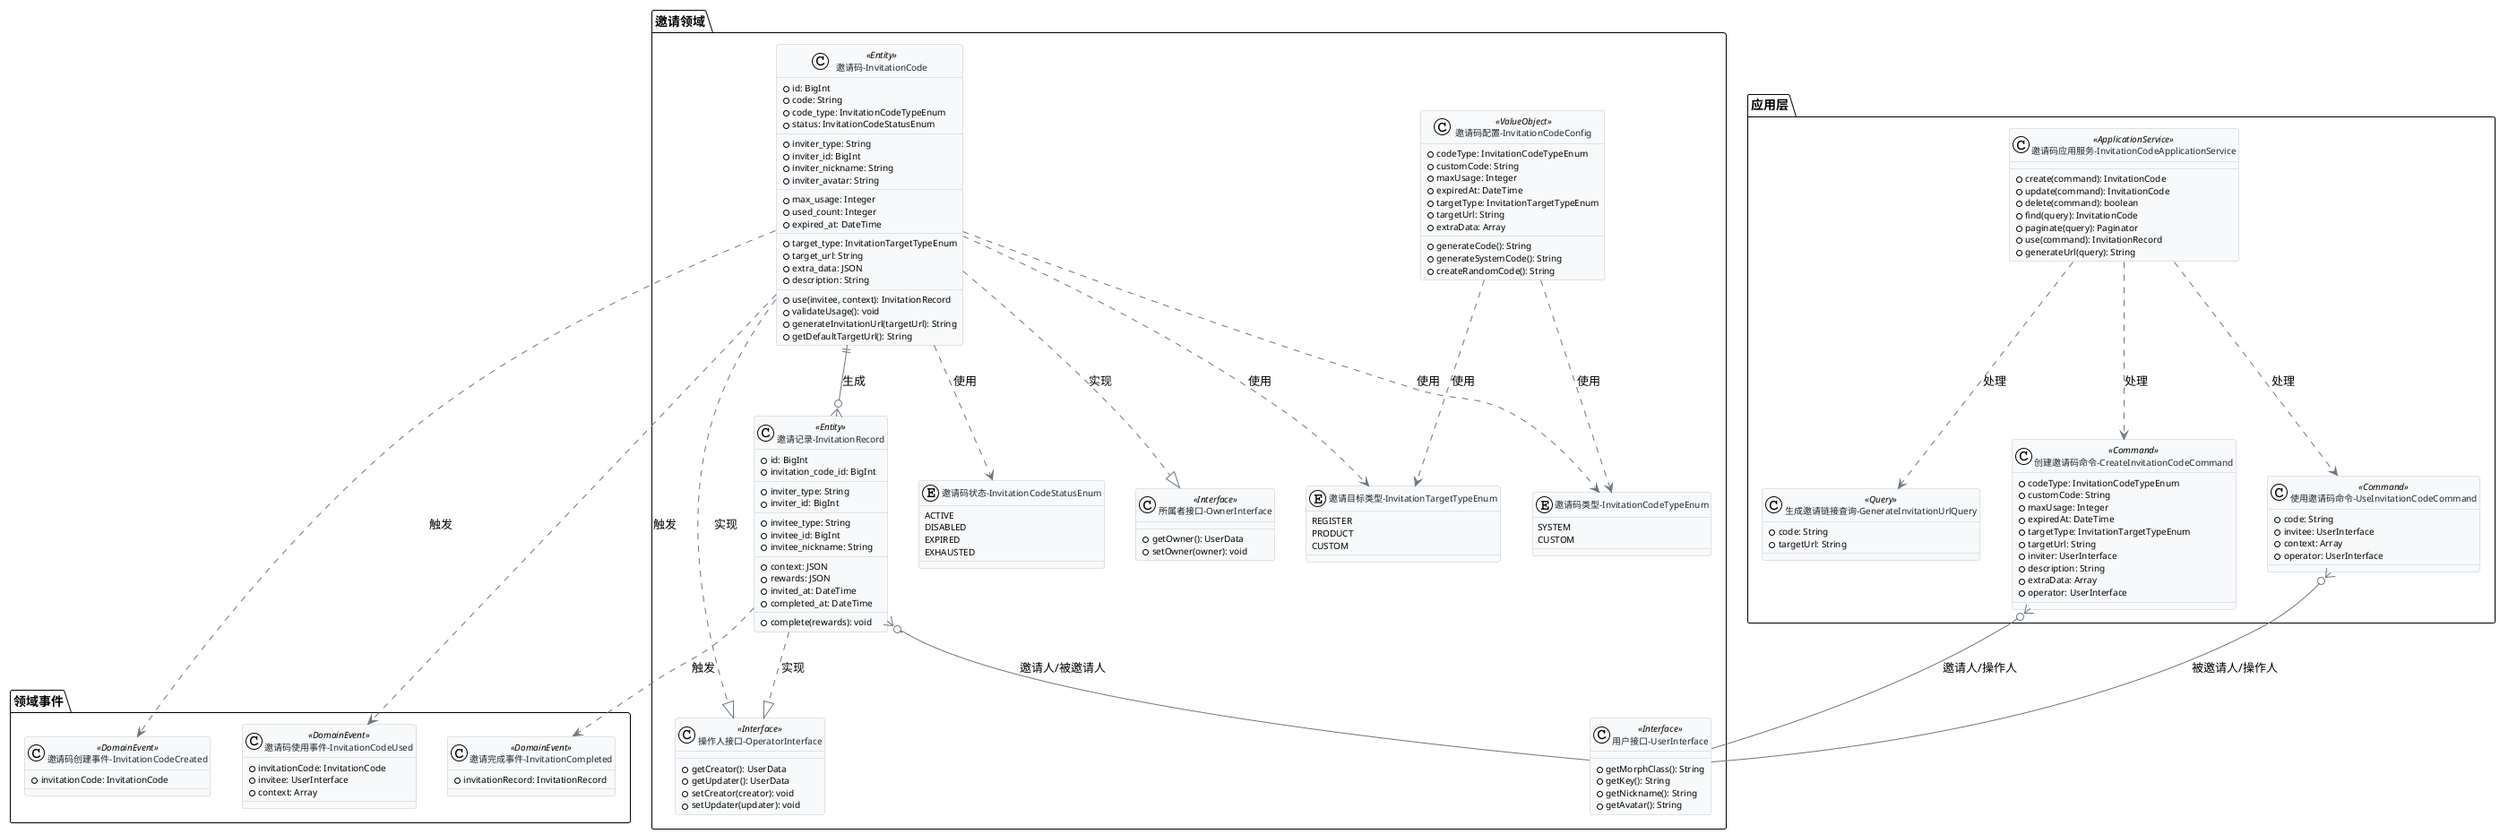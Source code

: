 @startuml 邀请领域模型
!theme plain

skinparam backgroundColor #FFFFFF
skinparam classBackgroundColor #F8F9FA
skinparam classBorderColor #DEE2E6
skinparam classArrowColor #6C757D
skinparam classFontColor #212529
skinparam classFontSize 12
skinparam classAttributeFontSize 10
skinparam classStereotypeFontSize 10

package "邀请领域" {
    
    class "邀请码-InvitationCode" <<Entity>> {
        +id: BigInt
        +code: String
        +code_type: InvitationCodeTypeEnum
        +status: InvitationCodeStatusEnum
        --
        +inviter_type: String
        +inviter_id: BigInt
        +inviter_nickname: String
        +inviter_avatar: String
        --
        +max_usage: Integer
        +used_count: Integer
        +expired_at: DateTime
        --
        +target_type: InvitationTargetTypeEnum
        +target_url: String
        +extra_data: JSON
        +description: String
        --
        +use(invitee, context): InvitationRecord
        +validateUsage(): void
        +generateInvitationUrl(targetUrl): String
        +getDefaultTargetUrl(): String
    }
    
    class "邀请记录-InvitationRecord" <<Entity>> {
        +id: BigInt
        +invitation_code_id: BigInt
        --
        +inviter_type: String
        +inviter_id: BigInt
        --
        +invitee_type: String
        +invitee_id: BigInt
        +invitee_nickname: String
        --
        +context: JSON
        +rewards: JSON
        +invited_at: DateTime
        +completed_at: DateTime
        --
        +complete(rewards): void
    }
    
    class "邀请码配置-InvitationCodeConfig" <<ValueObject>> {
        +codeType: InvitationCodeTypeEnum
        +customCode: String
        +maxUsage: Integer
        +expiredAt: DateTime
        +targetType: InvitationTargetTypeEnum
        +targetUrl: String
        +extraData: Array
        --
        +generateCode(): String
        +generateSystemCode(): String
        +createRandomCode(): String
    }
    
    enum "邀请码类型-InvitationCodeTypeEnum" {
        SYSTEM
        CUSTOM
    }
    
    enum "邀请码状态-InvitationCodeStatusEnum" {
        ACTIVE
        DISABLED
        EXPIRED
        EXHAUSTED
    }
    
    enum "邀请目标类型-InvitationTargetTypeEnum" {
        REGISTER
        PRODUCT
        CUSTOM
    }
    
    class "用户接口-UserInterface" <<Interface>> {
        +getMorphClass(): String
        +getKey(): String
        +getNickname(): String
        +getAvatar(): String
    }
    
    class "所属者接口-OwnerInterface" <<Interface>> {
        +getOwner(): UserData
        +setOwner(owner): void
    }
    
    class "操作人接口-OperatorInterface" <<Interface>> {
        +getCreator(): UserData
        +getUpdater(): UserData
        +setCreator(creator): void
        +setUpdater(updater): void
    }
}

package "应用层" {
    class "邀请码应用服务-InvitationCodeApplicationService" <<ApplicationService>> {
        +create(command): InvitationCode
        +update(command): InvitationCode
        +delete(command): boolean
        +find(query): InvitationCode
        +paginate(query): Paginator
        +use(command): InvitationRecord
        +generateUrl(query): String
    }
    
    class "创建邀请码命令-CreateInvitationCodeCommand" <<Command>> {
        +codeType: InvitationCodeTypeEnum
        +customCode: String
        +maxUsage: Integer
        +expiredAt: DateTime
        +targetType: InvitationTargetTypeEnum
        +targetUrl: String
        +inviter: UserInterface
        +description: String
        +extraData: Array
        +operator: UserInterface
    }
    
    class "使用邀请码命令-UseInvitationCodeCommand" <<Command>> {
        +code: String
        +invitee: UserInterface
        +context: Array
        +operator: UserInterface
    }
    
    class "生成邀请链接查询-GenerateInvitationUrlQuery" <<Query>> {
        +code: String
        +targetUrl: String
    }
}

package "领域事件" {
    class "邀请码创建事件-InvitationCodeCreated" <<DomainEvent>> {
        +invitationCode: InvitationCode
    }
    
    class "邀请码使用事件-InvitationCodeUsed" <<DomainEvent>> {
        +invitationCode: InvitationCode
        +invitee: UserInterface
        +context: Array
    }
    
    class "邀请完成事件-InvitationCompleted" <<DomainEvent>> {
        +invitationRecord: InvitationRecord
    }
}

' 关联关系
"邀请码-InvitationCode" ||--o{ "邀请记录-InvitationRecord" : "生成"
"邀请码-InvitationCode" ..> "邀请码类型-InvitationCodeTypeEnum" : "使用"
"邀请码-InvitationCode" ..> "邀请码状态-InvitationCodeStatusEnum" : "使用"
"邀请码-InvitationCode" ..> "邀请目标类型-InvitationTargetTypeEnum" : "使用"
"邀请码-InvitationCode" ..|> "所属者接口-OwnerInterface" : "实现"
"邀请码-InvitationCode" ..|> "操作人接口-OperatorInterface" : "实现"

"邀请记录-InvitationRecord" ..|> "操作人接口-OperatorInterface" : "实现"
"邀请记录-InvitationRecord" }o-- "用户接口-UserInterface" : "邀请人/被邀请人"

"邀请码配置-InvitationCodeConfig" ..> "邀请码类型-InvitationCodeTypeEnum" : "使用"
"邀请码配置-InvitationCodeConfig" ..> "邀请目标类型-InvitationTargetTypeEnum" : "使用"

"邀请码应用服务-InvitationCodeApplicationService" ..> "创建邀请码命令-CreateInvitationCodeCommand" : "处理"
"邀请码应用服务-InvitationCodeApplicationService" ..> "使用邀请码命令-UseInvitationCodeCommand" : "处理"
"邀请码应用服务-InvitationCodeApplicationService" ..> "生成邀请链接查询-GenerateInvitationUrlQuery" : "处理"

"创建邀请码命令-CreateInvitationCodeCommand" }o-- "用户接口-UserInterface" : "邀请人/操作人"
"使用邀请码命令-UseInvitationCodeCommand" }o-- "用户接口-UserInterface" : "被邀请人/操作人"

' 事件关系
"邀请码-InvitationCode" ..> "邀请码创建事件-InvitationCodeCreated" : "触发"
"邀请码-InvitationCode" ..> "邀请码使用事件-InvitationCodeUsed" : "触发"
"邀请记录-InvitationRecord" ..> "邀请完成事件-InvitationCompleted" : "触发"

@enduml 